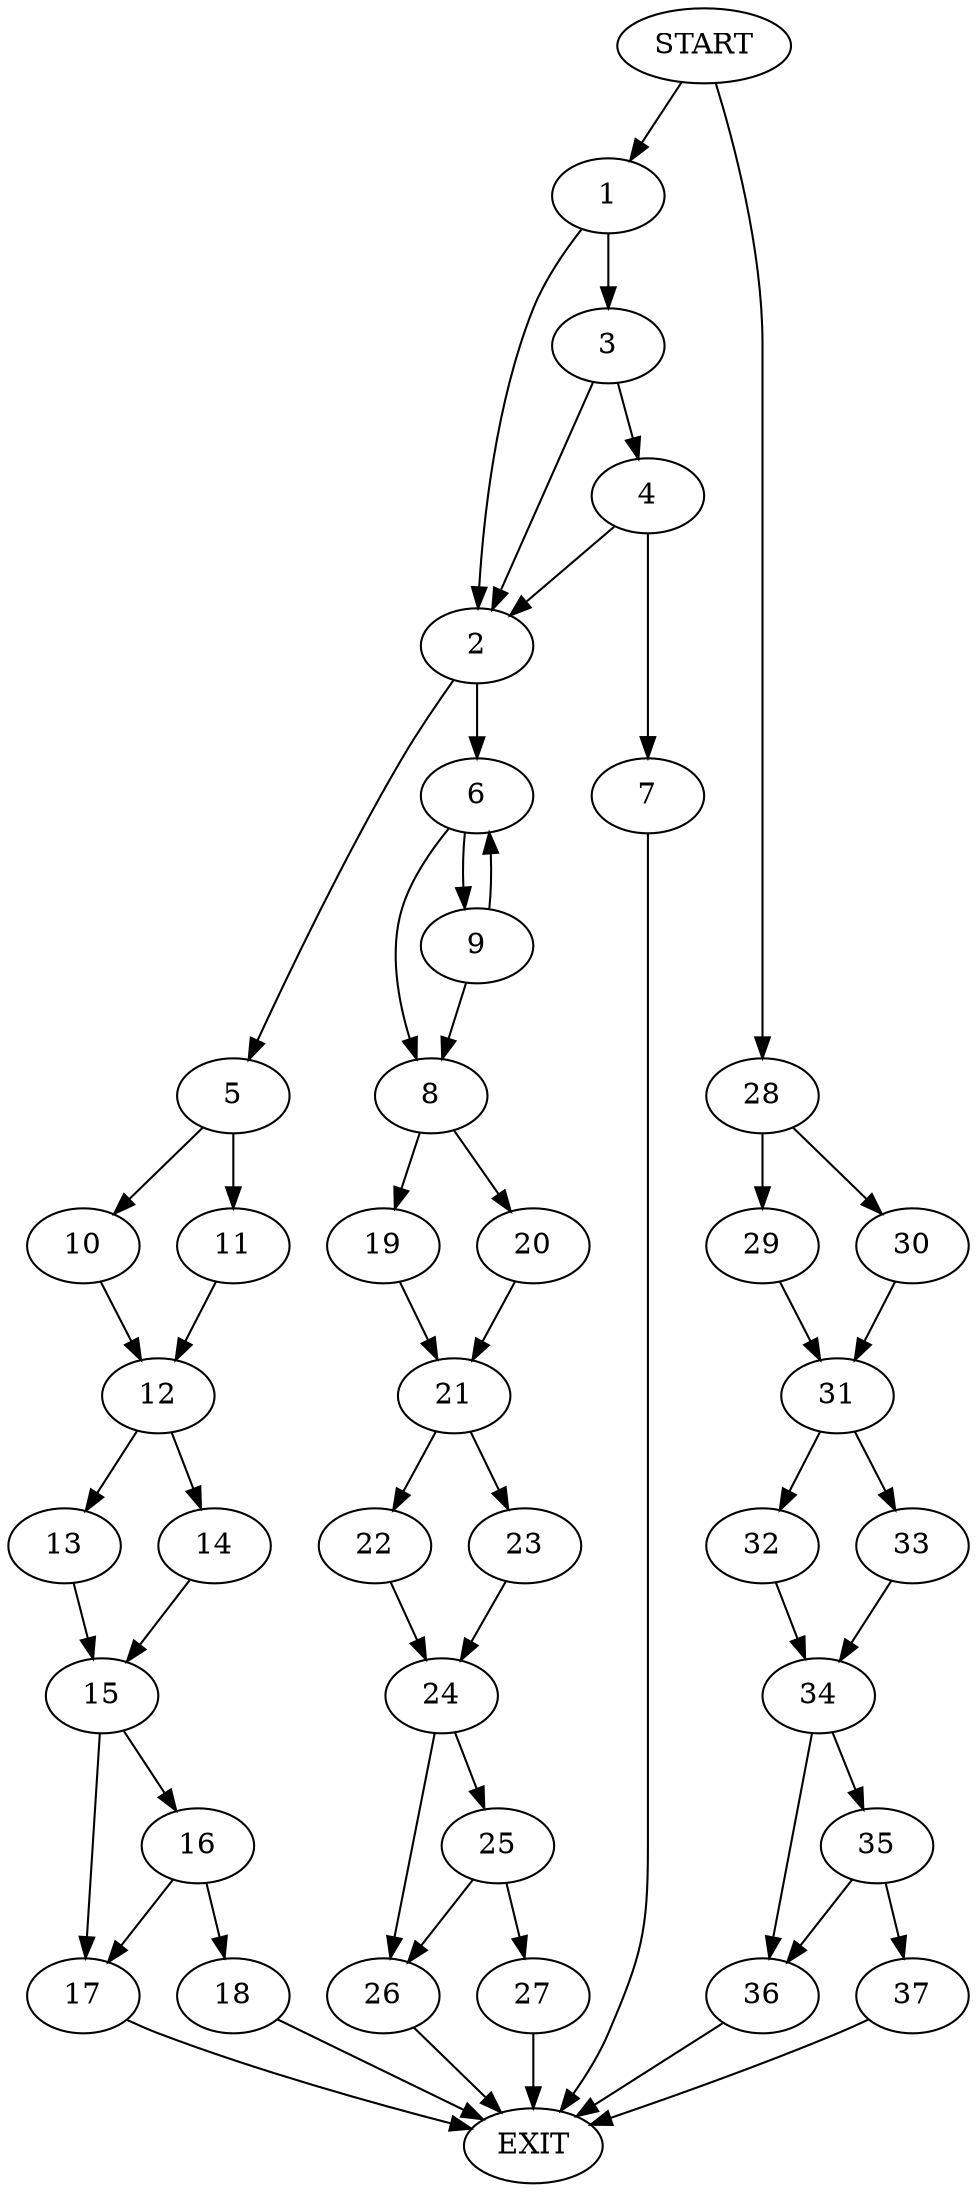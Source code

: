digraph {
0 [label="START"]
38 [label="EXIT"]
0 -> 1
1 -> 2
1 -> 3
3 -> 2
3 -> 4
2 -> 5
2 -> 6
4 -> 2
4 -> 7
7 -> 38
6 -> 8
6 -> 9
5 -> 10
5 -> 11
11 -> 12
10 -> 12
12 -> 13
12 -> 14
14 -> 15
13 -> 15
15 -> 16
15 -> 17
16 -> 17
16 -> 18
17 -> 38
18 -> 38
9 -> 8
9 -> 6
8 -> 19
8 -> 20
20 -> 21
19 -> 21
21 -> 22
21 -> 23
22 -> 24
23 -> 24
24 -> 25
24 -> 26
25 -> 27
25 -> 26
26 -> 38
27 -> 38
0 -> 28
28 -> 29
28 -> 30
29 -> 31
30 -> 31
31 -> 32
31 -> 33
32 -> 34
33 -> 34
34 -> 35
34 -> 36
35 -> 37
35 -> 36
36 -> 38
37 -> 38
}
